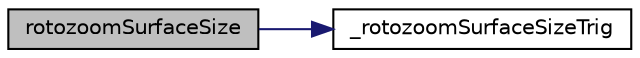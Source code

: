 digraph G
{
  bgcolor="transparent";
  edge [fontname="Helvetica",fontsize="10",labelfontname="Helvetica",labelfontsize="10"];
  node [fontname="Helvetica",fontsize="10",shape=record];
  rankdir=LR;
  Node1 [label="rotozoomSurfaceSize",height=0.2,width=0.4,color="black", fillcolor="grey75", style="filled" fontcolor="black"];
  Node1 -> Node2 [color="midnightblue",fontsize="10",style="solid"];
  Node2 [label="_rotozoomSurfaceSizeTrig",height=0.2,width=0.4,color="black",URL="$a00044.html#af48638a298820d4d1dd24a13896963d8",tooltip="Internal target surface sizing function for rotozooms with trig result return."];
}

